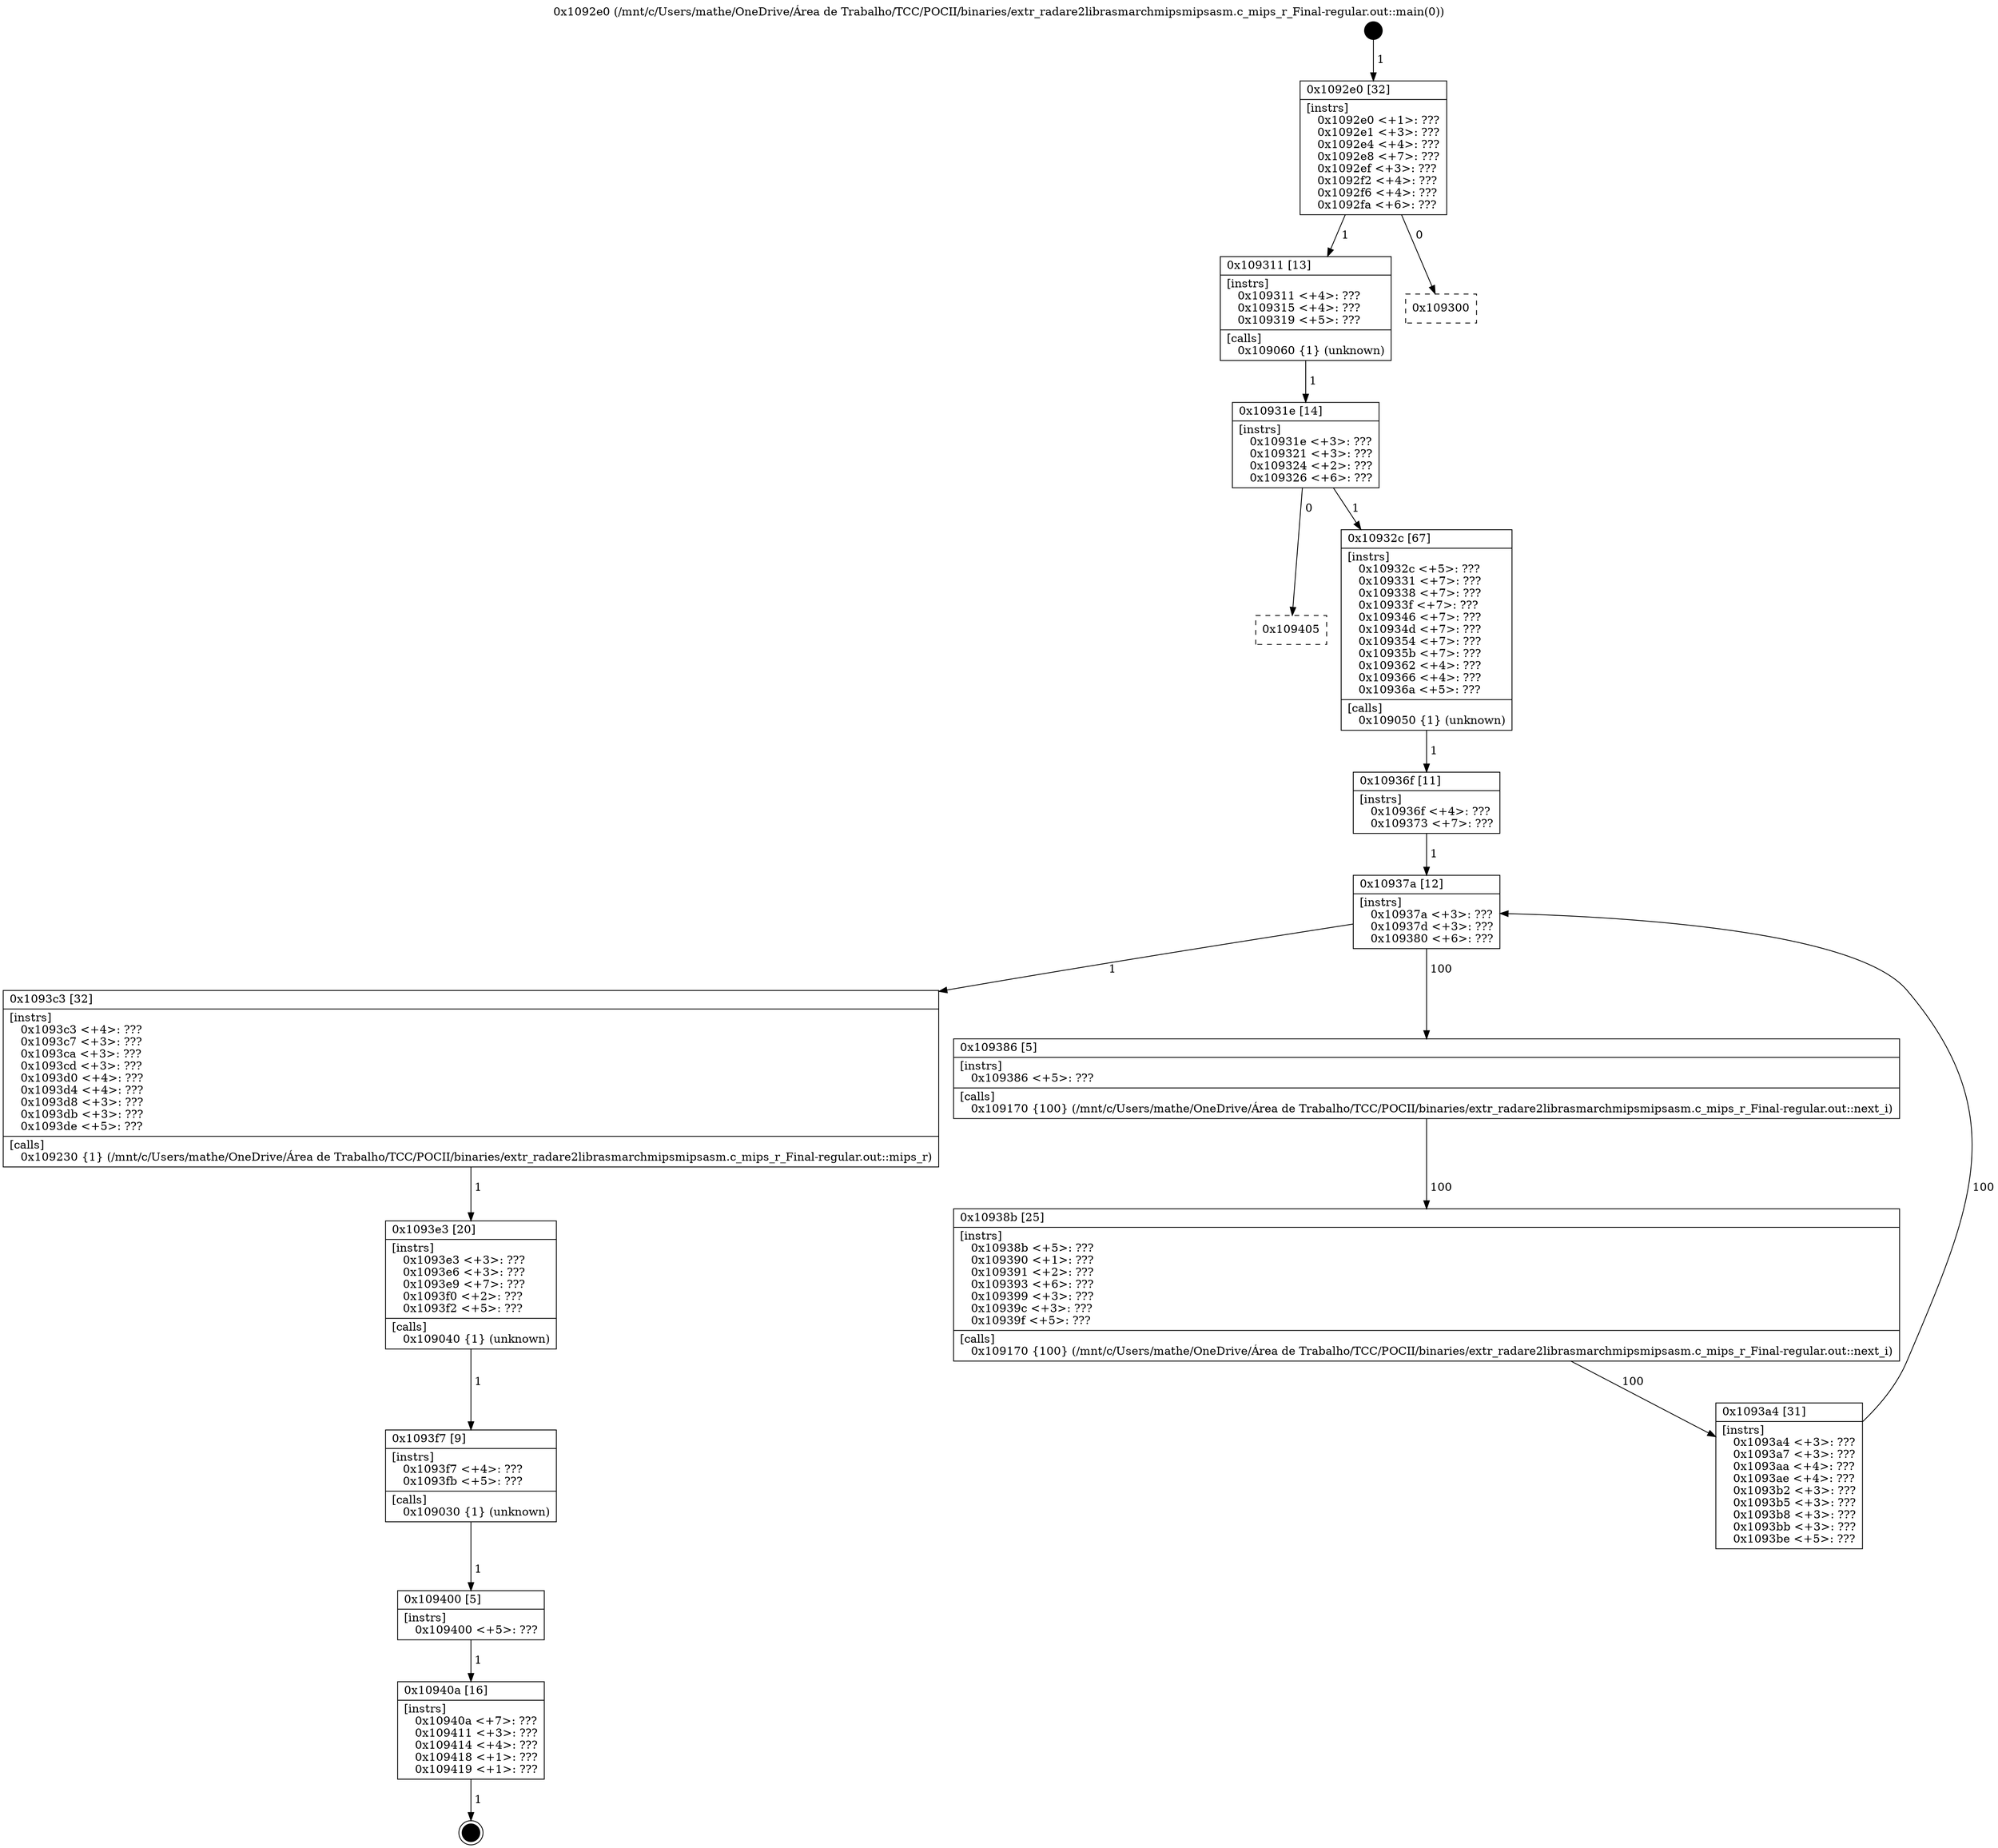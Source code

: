 digraph "0x1092e0" {
  label = "0x1092e0 (/mnt/c/Users/mathe/OneDrive/Área de Trabalho/TCC/POCII/binaries/extr_radare2librasmarchmipsmipsasm.c_mips_r_Final-regular.out::main(0))"
  labelloc = "t"
  node[shape=record]

  Entry [label="",width=0.3,height=0.3,shape=circle,fillcolor=black,style=filled]
  "0x1092e0" [label="{
     0x1092e0 [32]\l
     | [instrs]\l
     &nbsp;&nbsp;0x1092e0 \<+1\>: ???\l
     &nbsp;&nbsp;0x1092e1 \<+3\>: ???\l
     &nbsp;&nbsp;0x1092e4 \<+4\>: ???\l
     &nbsp;&nbsp;0x1092e8 \<+7\>: ???\l
     &nbsp;&nbsp;0x1092ef \<+3\>: ???\l
     &nbsp;&nbsp;0x1092f2 \<+4\>: ???\l
     &nbsp;&nbsp;0x1092f6 \<+4\>: ???\l
     &nbsp;&nbsp;0x1092fa \<+6\>: ???\l
  }"]
  "0x109311" [label="{
     0x109311 [13]\l
     | [instrs]\l
     &nbsp;&nbsp;0x109311 \<+4\>: ???\l
     &nbsp;&nbsp;0x109315 \<+4\>: ???\l
     &nbsp;&nbsp;0x109319 \<+5\>: ???\l
     | [calls]\l
     &nbsp;&nbsp;0x109060 \{1\} (unknown)\l
  }"]
  "0x109300" [label="{
     0x109300\l
  }", style=dashed]
  "0x10931e" [label="{
     0x10931e [14]\l
     | [instrs]\l
     &nbsp;&nbsp;0x10931e \<+3\>: ???\l
     &nbsp;&nbsp;0x109321 \<+3\>: ???\l
     &nbsp;&nbsp;0x109324 \<+2\>: ???\l
     &nbsp;&nbsp;0x109326 \<+6\>: ???\l
  }"]
  "0x109405" [label="{
     0x109405\l
  }", style=dashed]
  "0x10932c" [label="{
     0x10932c [67]\l
     | [instrs]\l
     &nbsp;&nbsp;0x10932c \<+5\>: ???\l
     &nbsp;&nbsp;0x109331 \<+7\>: ???\l
     &nbsp;&nbsp;0x109338 \<+7\>: ???\l
     &nbsp;&nbsp;0x10933f \<+7\>: ???\l
     &nbsp;&nbsp;0x109346 \<+7\>: ???\l
     &nbsp;&nbsp;0x10934d \<+7\>: ???\l
     &nbsp;&nbsp;0x109354 \<+7\>: ???\l
     &nbsp;&nbsp;0x10935b \<+7\>: ???\l
     &nbsp;&nbsp;0x109362 \<+4\>: ???\l
     &nbsp;&nbsp;0x109366 \<+4\>: ???\l
     &nbsp;&nbsp;0x10936a \<+5\>: ???\l
     | [calls]\l
     &nbsp;&nbsp;0x109050 \{1\} (unknown)\l
  }"]
  Exit [label="",width=0.3,height=0.3,shape=circle,fillcolor=black,style=filled,peripheries=2]
  "0x10937a" [label="{
     0x10937a [12]\l
     | [instrs]\l
     &nbsp;&nbsp;0x10937a \<+3\>: ???\l
     &nbsp;&nbsp;0x10937d \<+3\>: ???\l
     &nbsp;&nbsp;0x109380 \<+6\>: ???\l
  }"]
  "0x1093c3" [label="{
     0x1093c3 [32]\l
     | [instrs]\l
     &nbsp;&nbsp;0x1093c3 \<+4\>: ???\l
     &nbsp;&nbsp;0x1093c7 \<+3\>: ???\l
     &nbsp;&nbsp;0x1093ca \<+3\>: ???\l
     &nbsp;&nbsp;0x1093cd \<+3\>: ???\l
     &nbsp;&nbsp;0x1093d0 \<+4\>: ???\l
     &nbsp;&nbsp;0x1093d4 \<+4\>: ???\l
     &nbsp;&nbsp;0x1093d8 \<+3\>: ???\l
     &nbsp;&nbsp;0x1093db \<+3\>: ???\l
     &nbsp;&nbsp;0x1093de \<+5\>: ???\l
     | [calls]\l
     &nbsp;&nbsp;0x109230 \{1\} (/mnt/c/Users/mathe/OneDrive/Área de Trabalho/TCC/POCII/binaries/extr_radare2librasmarchmipsmipsasm.c_mips_r_Final-regular.out::mips_r)\l
  }"]
  "0x109386" [label="{
     0x109386 [5]\l
     | [instrs]\l
     &nbsp;&nbsp;0x109386 \<+5\>: ???\l
     | [calls]\l
     &nbsp;&nbsp;0x109170 \{100\} (/mnt/c/Users/mathe/OneDrive/Área de Trabalho/TCC/POCII/binaries/extr_radare2librasmarchmipsmipsasm.c_mips_r_Final-regular.out::next_i)\l
  }"]
  "0x10938b" [label="{
     0x10938b [25]\l
     | [instrs]\l
     &nbsp;&nbsp;0x10938b \<+5\>: ???\l
     &nbsp;&nbsp;0x109390 \<+1\>: ???\l
     &nbsp;&nbsp;0x109391 \<+2\>: ???\l
     &nbsp;&nbsp;0x109393 \<+6\>: ???\l
     &nbsp;&nbsp;0x109399 \<+3\>: ???\l
     &nbsp;&nbsp;0x10939c \<+3\>: ???\l
     &nbsp;&nbsp;0x10939f \<+5\>: ???\l
     | [calls]\l
     &nbsp;&nbsp;0x109170 \{100\} (/mnt/c/Users/mathe/OneDrive/Área de Trabalho/TCC/POCII/binaries/extr_radare2librasmarchmipsmipsasm.c_mips_r_Final-regular.out::next_i)\l
  }"]
  "0x1093a4" [label="{
     0x1093a4 [31]\l
     | [instrs]\l
     &nbsp;&nbsp;0x1093a4 \<+3\>: ???\l
     &nbsp;&nbsp;0x1093a7 \<+3\>: ???\l
     &nbsp;&nbsp;0x1093aa \<+4\>: ???\l
     &nbsp;&nbsp;0x1093ae \<+4\>: ???\l
     &nbsp;&nbsp;0x1093b2 \<+3\>: ???\l
     &nbsp;&nbsp;0x1093b5 \<+3\>: ???\l
     &nbsp;&nbsp;0x1093b8 \<+3\>: ???\l
     &nbsp;&nbsp;0x1093bb \<+3\>: ???\l
     &nbsp;&nbsp;0x1093be \<+5\>: ???\l
  }"]
  "0x10936f" [label="{
     0x10936f [11]\l
     | [instrs]\l
     &nbsp;&nbsp;0x10936f \<+4\>: ???\l
     &nbsp;&nbsp;0x109373 \<+7\>: ???\l
  }"]
  "0x1093e3" [label="{
     0x1093e3 [20]\l
     | [instrs]\l
     &nbsp;&nbsp;0x1093e3 \<+3\>: ???\l
     &nbsp;&nbsp;0x1093e6 \<+3\>: ???\l
     &nbsp;&nbsp;0x1093e9 \<+7\>: ???\l
     &nbsp;&nbsp;0x1093f0 \<+2\>: ???\l
     &nbsp;&nbsp;0x1093f2 \<+5\>: ???\l
     | [calls]\l
     &nbsp;&nbsp;0x109040 \{1\} (unknown)\l
  }"]
  "0x1093f7" [label="{
     0x1093f7 [9]\l
     | [instrs]\l
     &nbsp;&nbsp;0x1093f7 \<+4\>: ???\l
     &nbsp;&nbsp;0x1093fb \<+5\>: ???\l
     | [calls]\l
     &nbsp;&nbsp;0x109030 \{1\} (unknown)\l
  }"]
  "0x109400" [label="{
     0x109400 [5]\l
     | [instrs]\l
     &nbsp;&nbsp;0x109400 \<+5\>: ???\l
  }"]
  "0x10940a" [label="{
     0x10940a [16]\l
     | [instrs]\l
     &nbsp;&nbsp;0x10940a \<+7\>: ???\l
     &nbsp;&nbsp;0x109411 \<+3\>: ???\l
     &nbsp;&nbsp;0x109414 \<+4\>: ???\l
     &nbsp;&nbsp;0x109418 \<+1\>: ???\l
     &nbsp;&nbsp;0x109419 \<+1\>: ???\l
  }"]
  Entry -> "0x1092e0" [label=" 1"]
  "0x1092e0" -> "0x109311" [label=" 1"]
  "0x1092e0" -> "0x109300" [label=" 0"]
  "0x109311" -> "0x10931e" [label=" 1"]
  "0x10931e" -> "0x109405" [label=" 0"]
  "0x10931e" -> "0x10932c" [label=" 1"]
  "0x10940a" -> Exit [label=" 1"]
  "0x10932c" -> "0x10936f" [label=" 1"]
  "0x10937a" -> "0x1093c3" [label=" 1"]
  "0x10937a" -> "0x109386" [label=" 100"]
  "0x109386" -> "0x10938b" [label=" 100"]
  "0x10938b" -> "0x1093a4" [label=" 100"]
  "0x10936f" -> "0x10937a" [label=" 1"]
  "0x1093a4" -> "0x10937a" [label=" 100"]
  "0x1093c3" -> "0x1093e3" [label=" 1"]
  "0x1093e3" -> "0x1093f7" [label=" 1"]
  "0x1093f7" -> "0x109400" [label=" 1"]
  "0x109400" -> "0x10940a" [label=" 1"]
}
